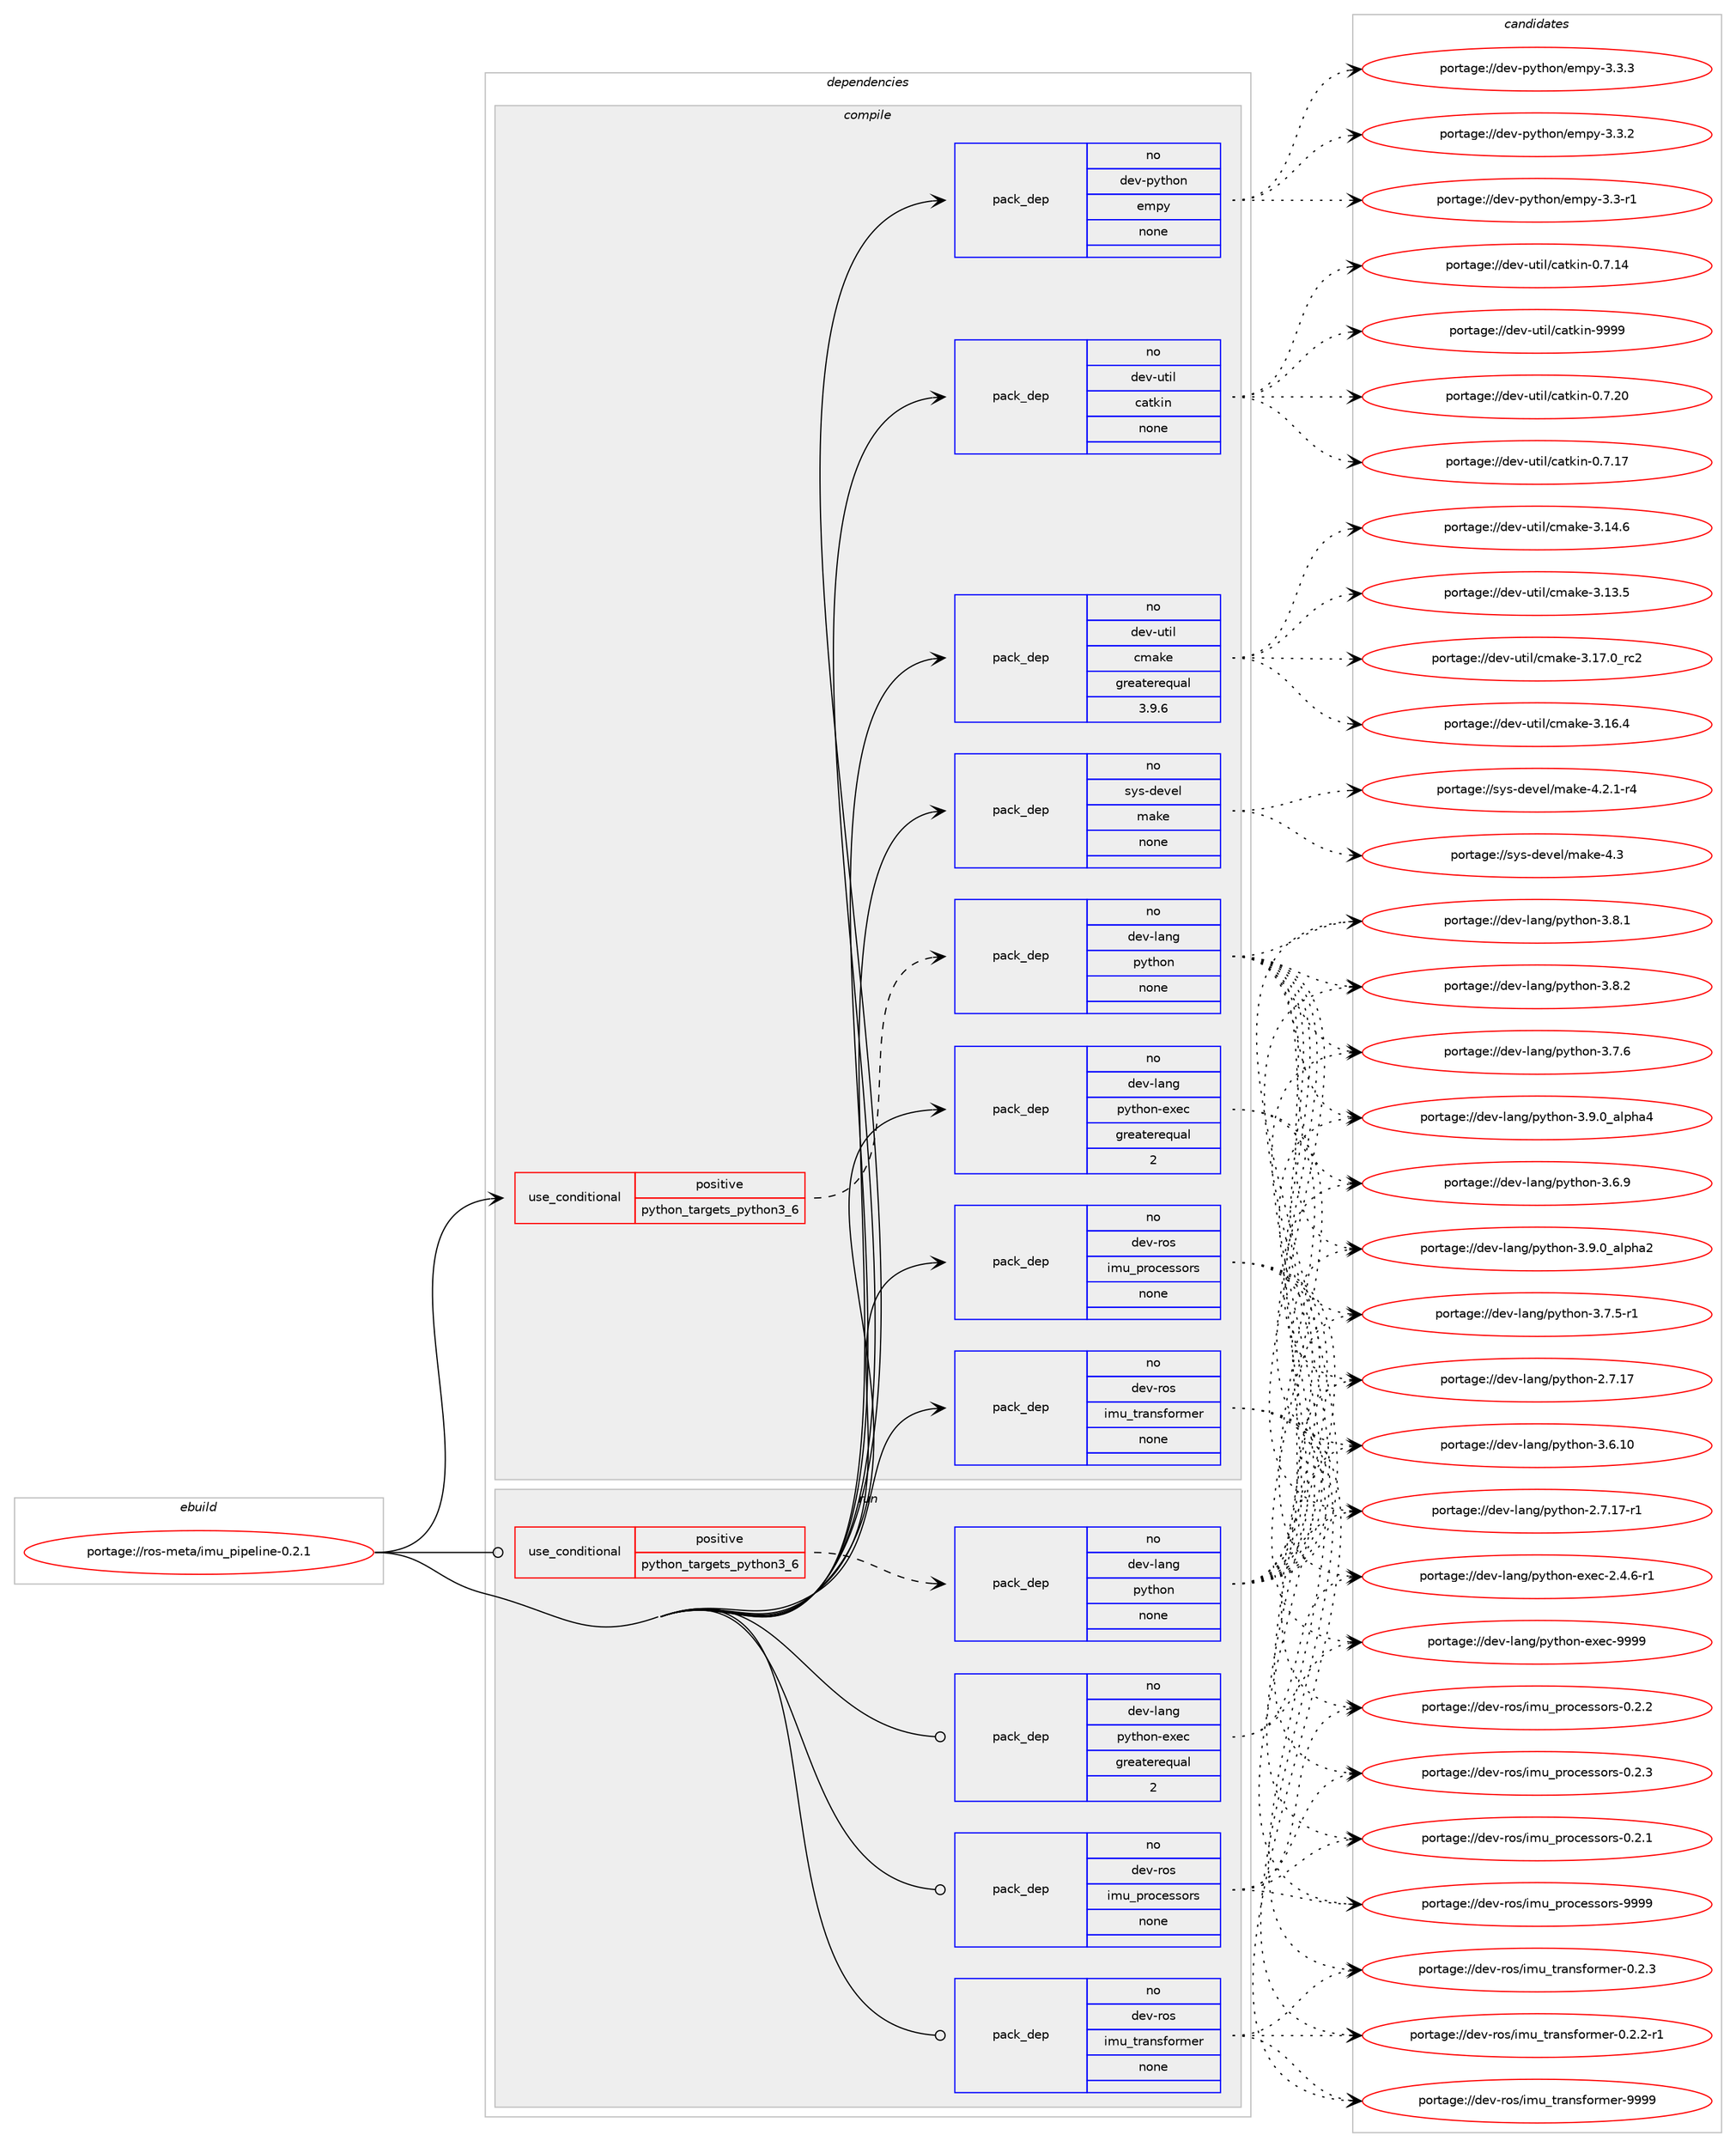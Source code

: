 digraph prolog {

# *************
# Graph options
# *************

newrank=true;
concentrate=true;
compound=true;
graph [rankdir=LR,fontname=Helvetica,fontsize=10,ranksep=1.5];#, ranksep=2.5, nodesep=0.2];
edge  [arrowhead=vee];
node  [fontname=Helvetica,fontsize=10];

# **********
# The ebuild
# **********

subgraph cluster_leftcol {
color=gray;
rank=same;
label=<<i>ebuild</i>>;
id [label="portage://ros-meta/imu_pipeline-0.2.1", color=red, width=4, href="../ros-meta/imu_pipeline-0.2.1.svg"];
}

# ****************
# The dependencies
# ****************

subgraph cluster_midcol {
color=gray;
label=<<i>dependencies</i>>;
subgraph cluster_compile {
fillcolor="#eeeeee";
style=filled;
label=<<i>compile</i>>;
subgraph cond12133 {
dependency61570 [label=<<TABLE BORDER="0" CELLBORDER="1" CELLSPACING="0" CELLPADDING="4"><TR><TD ROWSPAN="3" CELLPADDING="10">use_conditional</TD></TR><TR><TD>positive</TD></TR><TR><TD>python_targets_python3_6</TD></TR></TABLE>>, shape=none, color=red];
subgraph pack48167 {
dependency61571 [label=<<TABLE BORDER="0" CELLBORDER="1" CELLSPACING="0" CELLPADDING="4" WIDTH="220"><TR><TD ROWSPAN="6" CELLPADDING="30">pack_dep</TD></TR><TR><TD WIDTH="110">no</TD></TR><TR><TD>dev-lang</TD></TR><TR><TD>python</TD></TR><TR><TD>none</TD></TR><TR><TD></TD></TR></TABLE>>, shape=none, color=blue];
}
dependency61570:e -> dependency61571:w [weight=20,style="dashed",arrowhead="vee"];
}
id:e -> dependency61570:w [weight=20,style="solid",arrowhead="vee"];
subgraph pack48168 {
dependency61572 [label=<<TABLE BORDER="0" CELLBORDER="1" CELLSPACING="0" CELLPADDING="4" WIDTH="220"><TR><TD ROWSPAN="6" CELLPADDING="30">pack_dep</TD></TR><TR><TD WIDTH="110">no</TD></TR><TR><TD>dev-lang</TD></TR><TR><TD>python-exec</TD></TR><TR><TD>greaterequal</TD></TR><TR><TD>2</TD></TR></TABLE>>, shape=none, color=blue];
}
id:e -> dependency61572:w [weight=20,style="solid",arrowhead="vee"];
subgraph pack48169 {
dependency61573 [label=<<TABLE BORDER="0" CELLBORDER="1" CELLSPACING="0" CELLPADDING="4" WIDTH="220"><TR><TD ROWSPAN="6" CELLPADDING="30">pack_dep</TD></TR><TR><TD WIDTH="110">no</TD></TR><TR><TD>dev-python</TD></TR><TR><TD>empy</TD></TR><TR><TD>none</TD></TR><TR><TD></TD></TR></TABLE>>, shape=none, color=blue];
}
id:e -> dependency61573:w [weight=20,style="solid",arrowhead="vee"];
subgraph pack48170 {
dependency61574 [label=<<TABLE BORDER="0" CELLBORDER="1" CELLSPACING="0" CELLPADDING="4" WIDTH="220"><TR><TD ROWSPAN="6" CELLPADDING="30">pack_dep</TD></TR><TR><TD WIDTH="110">no</TD></TR><TR><TD>dev-ros</TD></TR><TR><TD>imu_processors</TD></TR><TR><TD>none</TD></TR><TR><TD></TD></TR></TABLE>>, shape=none, color=blue];
}
id:e -> dependency61574:w [weight=20,style="solid",arrowhead="vee"];
subgraph pack48171 {
dependency61575 [label=<<TABLE BORDER="0" CELLBORDER="1" CELLSPACING="0" CELLPADDING="4" WIDTH="220"><TR><TD ROWSPAN="6" CELLPADDING="30">pack_dep</TD></TR><TR><TD WIDTH="110">no</TD></TR><TR><TD>dev-ros</TD></TR><TR><TD>imu_transformer</TD></TR><TR><TD>none</TD></TR><TR><TD></TD></TR></TABLE>>, shape=none, color=blue];
}
id:e -> dependency61575:w [weight=20,style="solid",arrowhead="vee"];
subgraph pack48172 {
dependency61576 [label=<<TABLE BORDER="0" CELLBORDER="1" CELLSPACING="0" CELLPADDING="4" WIDTH="220"><TR><TD ROWSPAN="6" CELLPADDING="30">pack_dep</TD></TR><TR><TD WIDTH="110">no</TD></TR><TR><TD>dev-util</TD></TR><TR><TD>catkin</TD></TR><TR><TD>none</TD></TR><TR><TD></TD></TR></TABLE>>, shape=none, color=blue];
}
id:e -> dependency61576:w [weight=20,style="solid",arrowhead="vee"];
subgraph pack48173 {
dependency61577 [label=<<TABLE BORDER="0" CELLBORDER="1" CELLSPACING="0" CELLPADDING="4" WIDTH="220"><TR><TD ROWSPAN="6" CELLPADDING="30">pack_dep</TD></TR><TR><TD WIDTH="110">no</TD></TR><TR><TD>dev-util</TD></TR><TR><TD>cmake</TD></TR><TR><TD>greaterequal</TD></TR><TR><TD>3.9.6</TD></TR></TABLE>>, shape=none, color=blue];
}
id:e -> dependency61577:w [weight=20,style="solid",arrowhead="vee"];
subgraph pack48174 {
dependency61578 [label=<<TABLE BORDER="0" CELLBORDER="1" CELLSPACING="0" CELLPADDING="4" WIDTH="220"><TR><TD ROWSPAN="6" CELLPADDING="30">pack_dep</TD></TR><TR><TD WIDTH="110">no</TD></TR><TR><TD>sys-devel</TD></TR><TR><TD>make</TD></TR><TR><TD>none</TD></TR><TR><TD></TD></TR></TABLE>>, shape=none, color=blue];
}
id:e -> dependency61578:w [weight=20,style="solid",arrowhead="vee"];
}
subgraph cluster_compileandrun {
fillcolor="#eeeeee";
style=filled;
label=<<i>compile and run</i>>;
}
subgraph cluster_run {
fillcolor="#eeeeee";
style=filled;
label=<<i>run</i>>;
subgraph cond12134 {
dependency61579 [label=<<TABLE BORDER="0" CELLBORDER="1" CELLSPACING="0" CELLPADDING="4"><TR><TD ROWSPAN="3" CELLPADDING="10">use_conditional</TD></TR><TR><TD>positive</TD></TR><TR><TD>python_targets_python3_6</TD></TR></TABLE>>, shape=none, color=red];
subgraph pack48175 {
dependency61580 [label=<<TABLE BORDER="0" CELLBORDER="1" CELLSPACING="0" CELLPADDING="4" WIDTH="220"><TR><TD ROWSPAN="6" CELLPADDING="30">pack_dep</TD></TR><TR><TD WIDTH="110">no</TD></TR><TR><TD>dev-lang</TD></TR><TR><TD>python</TD></TR><TR><TD>none</TD></TR><TR><TD></TD></TR></TABLE>>, shape=none, color=blue];
}
dependency61579:e -> dependency61580:w [weight=20,style="dashed",arrowhead="vee"];
}
id:e -> dependency61579:w [weight=20,style="solid",arrowhead="odot"];
subgraph pack48176 {
dependency61581 [label=<<TABLE BORDER="0" CELLBORDER="1" CELLSPACING="0" CELLPADDING="4" WIDTH="220"><TR><TD ROWSPAN="6" CELLPADDING="30">pack_dep</TD></TR><TR><TD WIDTH="110">no</TD></TR><TR><TD>dev-lang</TD></TR><TR><TD>python-exec</TD></TR><TR><TD>greaterequal</TD></TR><TR><TD>2</TD></TR></TABLE>>, shape=none, color=blue];
}
id:e -> dependency61581:w [weight=20,style="solid",arrowhead="odot"];
subgraph pack48177 {
dependency61582 [label=<<TABLE BORDER="0" CELLBORDER="1" CELLSPACING="0" CELLPADDING="4" WIDTH="220"><TR><TD ROWSPAN="6" CELLPADDING="30">pack_dep</TD></TR><TR><TD WIDTH="110">no</TD></TR><TR><TD>dev-ros</TD></TR><TR><TD>imu_processors</TD></TR><TR><TD>none</TD></TR><TR><TD></TD></TR></TABLE>>, shape=none, color=blue];
}
id:e -> dependency61582:w [weight=20,style="solid",arrowhead="odot"];
subgraph pack48178 {
dependency61583 [label=<<TABLE BORDER="0" CELLBORDER="1" CELLSPACING="0" CELLPADDING="4" WIDTH="220"><TR><TD ROWSPAN="6" CELLPADDING="30">pack_dep</TD></TR><TR><TD WIDTH="110">no</TD></TR><TR><TD>dev-ros</TD></TR><TR><TD>imu_transformer</TD></TR><TR><TD>none</TD></TR><TR><TD></TD></TR></TABLE>>, shape=none, color=blue];
}
id:e -> dependency61583:w [weight=20,style="solid",arrowhead="odot"];
}
}

# **************
# The candidates
# **************

subgraph cluster_choices {
rank=same;
color=gray;
label=<<i>candidates</i>>;

subgraph choice48167 {
color=black;
nodesep=1;
choice10010111845108971101034711212111610411111045514657464895971081121049752 [label="portage://dev-lang/python-3.9.0_alpha4", color=red, width=4,href="../dev-lang/python-3.9.0_alpha4.svg"];
choice10010111845108971101034711212111610411111045514657464895971081121049750 [label="portage://dev-lang/python-3.9.0_alpha2", color=red, width=4,href="../dev-lang/python-3.9.0_alpha2.svg"];
choice100101118451089711010347112121116104111110455146564650 [label="portage://dev-lang/python-3.8.2", color=red, width=4,href="../dev-lang/python-3.8.2.svg"];
choice100101118451089711010347112121116104111110455146564649 [label="portage://dev-lang/python-3.8.1", color=red, width=4,href="../dev-lang/python-3.8.1.svg"];
choice100101118451089711010347112121116104111110455146554654 [label="portage://dev-lang/python-3.7.6", color=red, width=4,href="../dev-lang/python-3.7.6.svg"];
choice1001011184510897110103471121211161041111104551465546534511449 [label="portage://dev-lang/python-3.7.5-r1", color=red, width=4,href="../dev-lang/python-3.7.5-r1.svg"];
choice100101118451089711010347112121116104111110455146544657 [label="portage://dev-lang/python-3.6.9", color=red, width=4,href="../dev-lang/python-3.6.9.svg"];
choice10010111845108971101034711212111610411111045514654464948 [label="portage://dev-lang/python-3.6.10", color=red, width=4,href="../dev-lang/python-3.6.10.svg"];
choice100101118451089711010347112121116104111110455046554649554511449 [label="portage://dev-lang/python-2.7.17-r1", color=red, width=4,href="../dev-lang/python-2.7.17-r1.svg"];
choice10010111845108971101034711212111610411111045504655464955 [label="portage://dev-lang/python-2.7.17", color=red, width=4,href="../dev-lang/python-2.7.17.svg"];
dependency61571:e -> choice10010111845108971101034711212111610411111045514657464895971081121049752:w [style=dotted,weight="100"];
dependency61571:e -> choice10010111845108971101034711212111610411111045514657464895971081121049750:w [style=dotted,weight="100"];
dependency61571:e -> choice100101118451089711010347112121116104111110455146564650:w [style=dotted,weight="100"];
dependency61571:e -> choice100101118451089711010347112121116104111110455146564649:w [style=dotted,weight="100"];
dependency61571:e -> choice100101118451089711010347112121116104111110455146554654:w [style=dotted,weight="100"];
dependency61571:e -> choice1001011184510897110103471121211161041111104551465546534511449:w [style=dotted,weight="100"];
dependency61571:e -> choice100101118451089711010347112121116104111110455146544657:w [style=dotted,weight="100"];
dependency61571:e -> choice10010111845108971101034711212111610411111045514654464948:w [style=dotted,weight="100"];
dependency61571:e -> choice100101118451089711010347112121116104111110455046554649554511449:w [style=dotted,weight="100"];
dependency61571:e -> choice10010111845108971101034711212111610411111045504655464955:w [style=dotted,weight="100"];
}
subgraph choice48168 {
color=black;
nodesep=1;
choice10010111845108971101034711212111610411111045101120101994557575757 [label="portage://dev-lang/python-exec-9999", color=red, width=4,href="../dev-lang/python-exec-9999.svg"];
choice10010111845108971101034711212111610411111045101120101994550465246544511449 [label="portage://dev-lang/python-exec-2.4.6-r1", color=red, width=4,href="../dev-lang/python-exec-2.4.6-r1.svg"];
dependency61572:e -> choice10010111845108971101034711212111610411111045101120101994557575757:w [style=dotted,weight="100"];
dependency61572:e -> choice10010111845108971101034711212111610411111045101120101994550465246544511449:w [style=dotted,weight="100"];
}
subgraph choice48169 {
color=black;
nodesep=1;
choice1001011184511212111610411111047101109112121455146514651 [label="portage://dev-python/empy-3.3.3", color=red, width=4,href="../dev-python/empy-3.3.3.svg"];
choice1001011184511212111610411111047101109112121455146514650 [label="portage://dev-python/empy-3.3.2", color=red, width=4,href="../dev-python/empy-3.3.2.svg"];
choice1001011184511212111610411111047101109112121455146514511449 [label="portage://dev-python/empy-3.3-r1", color=red, width=4,href="../dev-python/empy-3.3-r1.svg"];
dependency61573:e -> choice1001011184511212111610411111047101109112121455146514651:w [style=dotted,weight="100"];
dependency61573:e -> choice1001011184511212111610411111047101109112121455146514650:w [style=dotted,weight="100"];
dependency61573:e -> choice1001011184511212111610411111047101109112121455146514511449:w [style=dotted,weight="100"];
}
subgraph choice48170 {
color=black;
nodesep=1;
choice100101118451141111154710510911795112114111991011151151111141154557575757 [label="portage://dev-ros/imu_processors-9999", color=red, width=4,href="../dev-ros/imu_processors-9999.svg"];
choice10010111845114111115471051091179511211411199101115115111114115454846504651 [label="portage://dev-ros/imu_processors-0.2.3", color=red, width=4,href="../dev-ros/imu_processors-0.2.3.svg"];
choice10010111845114111115471051091179511211411199101115115111114115454846504650 [label="portage://dev-ros/imu_processors-0.2.2", color=red, width=4,href="../dev-ros/imu_processors-0.2.2.svg"];
choice10010111845114111115471051091179511211411199101115115111114115454846504649 [label="portage://dev-ros/imu_processors-0.2.1", color=red, width=4,href="../dev-ros/imu_processors-0.2.1.svg"];
dependency61574:e -> choice100101118451141111154710510911795112114111991011151151111141154557575757:w [style=dotted,weight="100"];
dependency61574:e -> choice10010111845114111115471051091179511211411199101115115111114115454846504651:w [style=dotted,weight="100"];
dependency61574:e -> choice10010111845114111115471051091179511211411199101115115111114115454846504650:w [style=dotted,weight="100"];
dependency61574:e -> choice10010111845114111115471051091179511211411199101115115111114115454846504649:w [style=dotted,weight="100"];
}
subgraph choice48171 {
color=black;
nodesep=1;
choice100101118451141111154710510911795116114971101151021111141091011144557575757 [label="portage://dev-ros/imu_transformer-9999", color=red, width=4,href="../dev-ros/imu_transformer-9999.svg"];
choice10010111845114111115471051091179511611497110115102111114109101114454846504651 [label="portage://dev-ros/imu_transformer-0.2.3", color=red, width=4,href="../dev-ros/imu_transformer-0.2.3.svg"];
choice100101118451141111154710510911795116114971101151021111141091011144548465046504511449 [label="portage://dev-ros/imu_transformer-0.2.2-r1", color=red, width=4,href="../dev-ros/imu_transformer-0.2.2-r1.svg"];
dependency61575:e -> choice100101118451141111154710510911795116114971101151021111141091011144557575757:w [style=dotted,weight="100"];
dependency61575:e -> choice10010111845114111115471051091179511611497110115102111114109101114454846504651:w [style=dotted,weight="100"];
dependency61575:e -> choice100101118451141111154710510911795116114971101151021111141091011144548465046504511449:w [style=dotted,weight="100"];
}
subgraph choice48172 {
color=black;
nodesep=1;
choice100101118451171161051084799971161071051104557575757 [label="portage://dev-util/catkin-9999", color=red, width=4,href="../dev-util/catkin-9999.svg"];
choice1001011184511711610510847999711610710511045484655465048 [label="portage://dev-util/catkin-0.7.20", color=red, width=4,href="../dev-util/catkin-0.7.20.svg"];
choice1001011184511711610510847999711610710511045484655464955 [label="portage://dev-util/catkin-0.7.17", color=red, width=4,href="../dev-util/catkin-0.7.17.svg"];
choice1001011184511711610510847999711610710511045484655464952 [label="portage://dev-util/catkin-0.7.14", color=red, width=4,href="../dev-util/catkin-0.7.14.svg"];
dependency61576:e -> choice100101118451171161051084799971161071051104557575757:w [style=dotted,weight="100"];
dependency61576:e -> choice1001011184511711610510847999711610710511045484655465048:w [style=dotted,weight="100"];
dependency61576:e -> choice1001011184511711610510847999711610710511045484655464955:w [style=dotted,weight="100"];
dependency61576:e -> choice1001011184511711610510847999711610710511045484655464952:w [style=dotted,weight="100"];
}
subgraph choice48173 {
color=black;
nodesep=1;
choice1001011184511711610510847991099710710145514649554648951149950 [label="portage://dev-util/cmake-3.17.0_rc2", color=red, width=4,href="../dev-util/cmake-3.17.0_rc2.svg"];
choice1001011184511711610510847991099710710145514649544652 [label="portage://dev-util/cmake-3.16.4", color=red, width=4,href="../dev-util/cmake-3.16.4.svg"];
choice1001011184511711610510847991099710710145514649524654 [label="portage://dev-util/cmake-3.14.6", color=red, width=4,href="../dev-util/cmake-3.14.6.svg"];
choice1001011184511711610510847991099710710145514649514653 [label="portage://dev-util/cmake-3.13.5", color=red, width=4,href="../dev-util/cmake-3.13.5.svg"];
dependency61577:e -> choice1001011184511711610510847991099710710145514649554648951149950:w [style=dotted,weight="100"];
dependency61577:e -> choice1001011184511711610510847991099710710145514649544652:w [style=dotted,weight="100"];
dependency61577:e -> choice1001011184511711610510847991099710710145514649524654:w [style=dotted,weight="100"];
dependency61577:e -> choice1001011184511711610510847991099710710145514649514653:w [style=dotted,weight="100"];
}
subgraph choice48174 {
color=black;
nodesep=1;
choice11512111545100101118101108471099710710145524651 [label="portage://sys-devel/make-4.3", color=red, width=4,href="../sys-devel/make-4.3.svg"];
choice1151211154510010111810110847109971071014552465046494511452 [label="portage://sys-devel/make-4.2.1-r4", color=red, width=4,href="../sys-devel/make-4.2.1-r4.svg"];
dependency61578:e -> choice11512111545100101118101108471099710710145524651:w [style=dotted,weight="100"];
dependency61578:e -> choice1151211154510010111810110847109971071014552465046494511452:w [style=dotted,weight="100"];
}
subgraph choice48175 {
color=black;
nodesep=1;
choice10010111845108971101034711212111610411111045514657464895971081121049752 [label="portage://dev-lang/python-3.9.0_alpha4", color=red, width=4,href="../dev-lang/python-3.9.0_alpha4.svg"];
choice10010111845108971101034711212111610411111045514657464895971081121049750 [label="portage://dev-lang/python-3.9.0_alpha2", color=red, width=4,href="../dev-lang/python-3.9.0_alpha2.svg"];
choice100101118451089711010347112121116104111110455146564650 [label="portage://dev-lang/python-3.8.2", color=red, width=4,href="../dev-lang/python-3.8.2.svg"];
choice100101118451089711010347112121116104111110455146564649 [label="portage://dev-lang/python-3.8.1", color=red, width=4,href="../dev-lang/python-3.8.1.svg"];
choice100101118451089711010347112121116104111110455146554654 [label="portage://dev-lang/python-3.7.6", color=red, width=4,href="../dev-lang/python-3.7.6.svg"];
choice1001011184510897110103471121211161041111104551465546534511449 [label="portage://dev-lang/python-3.7.5-r1", color=red, width=4,href="../dev-lang/python-3.7.5-r1.svg"];
choice100101118451089711010347112121116104111110455146544657 [label="portage://dev-lang/python-3.6.9", color=red, width=4,href="../dev-lang/python-3.6.9.svg"];
choice10010111845108971101034711212111610411111045514654464948 [label="portage://dev-lang/python-3.6.10", color=red, width=4,href="../dev-lang/python-3.6.10.svg"];
choice100101118451089711010347112121116104111110455046554649554511449 [label="portage://dev-lang/python-2.7.17-r1", color=red, width=4,href="../dev-lang/python-2.7.17-r1.svg"];
choice10010111845108971101034711212111610411111045504655464955 [label="portage://dev-lang/python-2.7.17", color=red, width=4,href="../dev-lang/python-2.7.17.svg"];
dependency61580:e -> choice10010111845108971101034711212111610411111045514657464895971081121049752:w [style=dotted,weight="100"];
dependency61580:e -> choice10010111845108971101034711212111610411111045514657464895971081121049750:w [style=dotted,weight="100"];
dependency61580:e -> choice100101118451089711010347112121116104111110455146564650:w [style=dotted,weight="100"];
dependency61580:e -> choice100101118451089711010347112121116104111110455146564649:w [style=dotted,weight="100"];
dependency61580:e -> choice100101118451089711010347112121116104111110455146554654:w [style=dotted,weight="100"];
dependency61580:e -> choice1001011184510897110103471121211161041111104551465546534511449:w [style=dotted,weight="100"];
dependency61580:e -> choice100101118451089711010347112121116104111110455146544657:w [style=dotted,weight="100"];
dependency61580:e -> choice10010111845108971101034711212111610411111045514654464948:w [style=dotted,weight="100"];
dependency61580:e -> choice100101118451089711010347112121116104111110455046554649554511449:w [style=dotted,weight="100"];
dependency61580:e -> choice10010111845108971101034711212111610411111045504655464955:w [style=dotted,weight="100"];
}
subgraph choice48176 {
color=black;
nodesep=1;
choice10010111845108971101034711212111610411111045101120101994557575757 [label="portage://dev-lang/python-exec-9999", color=red, width=4,href="../dev-lang/python-exec-9999.svg"];
choice10010111845108971101034711212111610411111045101120101994550465246544511449 [label="portage://dev-lang/python-exec-2.4.6-r1", color=red, width=4,href="../dev-lang/python-exec-2.4.6-r1.svg"];
dependency61581:e -> choice10010111845108971101034711212111610411111045101120101994557575757:w [style=dotted,weight="100"];
dependency61581:e -> choice10010111845108971101034711212111610411111045101120101994550465246544511449:w [style=dotted,weight="100"];
}
subgraph choice48177 {
color=black;
nodesep=1;
choice100101118451141111154710510911795112114111991011151151111141154557575757 [label="portage://dev-ros/imu_processors-9999", color=red, width=4,href="../dev-ros/imu_processors-9999.svg"];
choice10010111845114111115471051091179511211411199101115115111114115454846504651 [label="portage://dev-ros/imu_processors-0.2.3", color=red, width=4,href="../dev-ros/imu_processors-0.2.3.svg"];
choice10010111845114111115471051091179511211411199101115115111114115454846504650 [label="portage://dev-ros/imu_processors-0.2.2", color=red, width=4,href="../dev-ros/imu_processors-0.2.2.svg"];
choice10010111845114111115471051091179511211411199101115115111114115454846504649 [label="portage://dev-ros/imu_processors-0.2.1", color=red, width=4,href="../dev-ros/imu_processors-0.2.1.svg"];
dependency61582:e -> choice100101118451141111154710510911795112114111991011151151111141154557575757:w [style=dotted,weight="100"];
dependency61582:e -> choice10010111845114111115471051091179511211411199101115115111114115454846504651:w [style=dotted,weight="100"];
dependency61582:e -> choice10010111845114111115471051091179511211411199101115115111114115454846504650:w [style=dotted,weight="100"];
dependency61582:e -> choice10010111845114111115471051091179511211411199101115115111114115454846504649:w [style=dotted,weight="100"];
}
subgraph choice48178 {
color=black;
nodesep=1;
choice100101118451141111154710510911795116114971101151021111141091011144557575757 [label="portage://dev-ros/imu_transformer-9999", color=red, width=4,href="../dev-ros/imu_transformer-9999.svg"];
choice10010111845114111115471051091179511611497110115102111114109101114454846504651 [label="portage://dev-ros/imu_transformer-0.2.3", color=red, width=4,href="../dev-ros/imu_transformer-0.2.3.svg"];
choice100101118451141111154710510911795116114971101151021111141091011144548465046504511449 [label="portage://dev-ros/imu_transformer-0.2.2-r1", color=red, width=4,href="../dev-ros/imu_transformer-0.2.2-r1.svg"];
dependency61583:e -> choice100101118451141111154710510911795116114971101151021111141091011144557575757:w [style=dotted,weight="100"];
dependency61583:e -> choice10010111845114111115471051091179511611497110115102111114109101114454846504651:w [style=dotted,weight="100"];
dependency61583:e -> choice100101118451141111154710510911795116114971101151021111141091011144548465046504511449:w [style=dotted,weight="100"];
}
}

}
